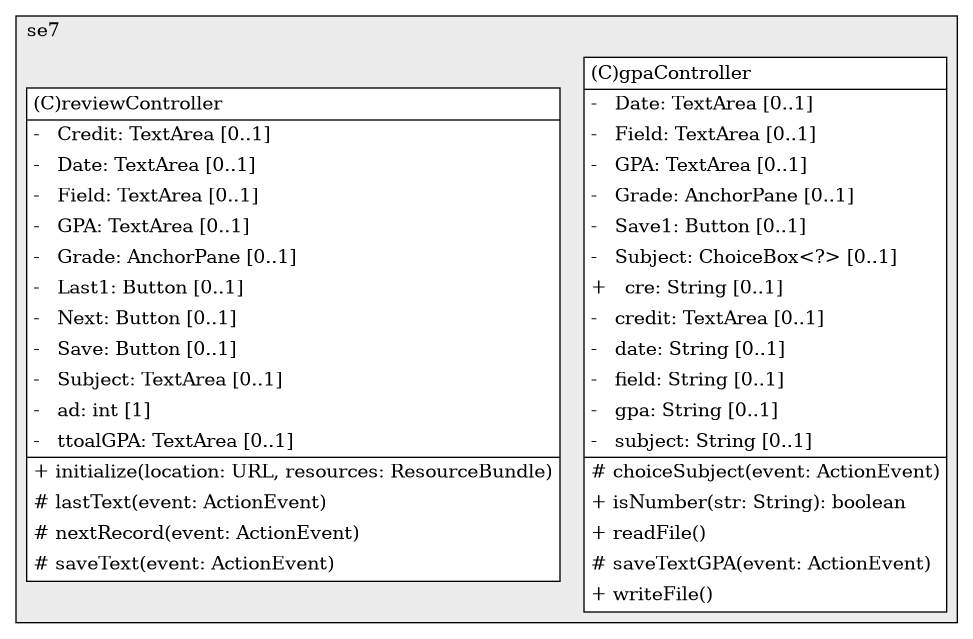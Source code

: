 @startuml

/' diagram meta data start
config=StructureConfiguration;
{
  "projectClassification": {
    "searchMode": "OpenProject", // OpenProject, AllProjects
    "includedProjects": "",
    "pathEndKeywords": "*.impl",
    "isClientPath": "",
    "isClientName": "",
    "isTestPath": "",
    "isTestName": "",
    "isMappingPath": "",
    "isMappingName": "",
    "isDataAccessPath": "",
    "isDataAccessName": "",
    "isDataStructurePath": "",
    "isDataStructureName": "",
    "isInterfaceStructuresPath": "",
    "isInterfaceStructuresName": "",
    "isEntryPointPath": "",
    "isEntryPointName": "",
    "treatFinalFieldsAsMandatory": false
  },
  "graphRestriction": {
    "classPackageExcludeFilter": "",
    "classPackageIncludeFilter": "",
    "classNameExcludeFilter": "",
    "classNameIncludeFilter": "",
    "methodNameExcludeFilter": "",
    "methodNameIncludeFilter": "",
    "removeByInheritance": "", // inheritance/annotation based filtering is done in a second step
    "removeByAnnotation": "",
    "removeByClassPackage": "", // cleanup the graph after inheritance/annotation based filtering is done
    "removeByClassName": "",
    "cutMappings": false,
    "cutEnum": true,
    "cutTests": true,
    "cutClient": true,
    "cutDataAccess": false,
    "cutInterfaceStructures": false,
    "cutDataStructures": false,
    "cutGetterAndSetter": true,
    "cutConstructors": true
  },
  "graphTraversal": {
    "forwardDepth": 6,
    "backwardDepth": 6,
    "classPackageExcludeFilter": "",
    "classPackageIncludeFilter": "",
    "classNameExcludeFilter": "",
    "classNameIncludeFilter": "",
    "methodNameExcludeFilter": "",
    "methodNameIncludeFilter": "",
    "hideMappings": false,
    "hideDataStructures": false,
    "hidePrivateMethods": true,
    "hideInterfaceCalls": true, // indirection: implementation -> interface (is hidden) -> implementation
    "onlyShowApplicationEntryPoints": false, // root node is included
    "useMethodCallsForStructureDiagram": "ForwardOnly" // ForwardOnly, BothDirections, No
  },
  "details": {
    "aggregation": "GroupByClass", // ByClass, GroupByClass, None
    "showClassGenericTypes": true,
    "showMethods": true,
    "showMethodParameterNames": true,
    "showMethodParameterTypes": true,
    "showMethodReturnType": true,
    "showPackageLevels": 2,
    "showDetailedClassStructure": true
  },
  "rootClass": "se7.reviewController",
  "extensionCallbackMethod": "" // qualified.class.name#methodName - signature: public static String method(String)
}
diagram meta data end '/



digraph g {
    rankdir="TB"
    splines=polyline
    

'nodes 
subgraph cluster_113701 { 
   	label=se7
	labeljust=l
	fillcolor="#ececec"
	style=filled
   
   gpaController113701[
	label=<<TABLE BORDER="1" CELLBORDER="0" CELLPADDING="4" CELLSPACING="0">
<TR><TD ALIGN="LEFT" >(C)gpaController</TD></TR>
<HR/>
<TR><TD ALIGN="LEFT" >-   Date: TextArea [0..1]</TD></TR>
<TR><TD ALIGN="LEFT" >-   Field: TextArea [0..1]</TD></TR>
<TR><TD ALIGN="LEFT" >-   GPA: TextArea [0..1]</TD></TR>
<TR><TD ALIGN="LEFT" >-   Grade: AnchorPane [0..1]</TD></TR>
<TR><TD ALIGN="LEFT" >-   Save1: Button [0..1]</TD></TR>
<TR><TD ALIGN="LEFT" >-   Subject: ChoiceBox&lt;?&gt; [0..1]</TD></TR>
<TR><TD ALIGN="LEFT" >+   cre: String [0..1]</TD></TR>
<TR><TD ALIGN="LEFT" >-   credit: TextArea [0..1]</TD></TR>
<TR><TD ALIGN="LEFT" >-   date: String [0..1]</TD></TR>
<TR><TD ALIGN="LEFT" >-   field: String [0..1]</TD></TR>
<TR><TD ALIGN="LEFT" >-   gpa: String [0..1]</TD></TR>
<TR><TD ALIGN="LEFT" >-   subject: String [0..1]</TD></TR>
<HR/>
<TR><TD ALIGN="LEFT" ># choiceSubject(event: ActionEvent)</TD></TR>
<TR><TD ALIGN="LEFT" >+ isNumber(str: String): boolean</TD></TR>
<TR><TD ALIGN="LEFT" >+ readFile()</TD></TR>
<TR><TD ALIGN="LEFT" ># saveTextGPA(event: ActionEvent)</TD></TR>
<TR><TD ALIGN="LEFT" >+ writeFile()</TD></TR>
</TABLE>>
	style=filled
	margin=0
	shape=plaintext
	fillcolor="#FFFFFF"
];

reviewController113701[
	label=<<TABLE BORDER="1" CELLBORDER="0" CELLPADDING="4" CELLSPACING="0">
<TR><TD ALIGN="LEFT" >(C)reviewController</TD></TR>
<HR/>
<TR><TD ALIGN="LEFT" >-   Credit: TextArea [0..1]</TD></TR>
<TR><TD ALIGN="LEFT" >-   Date: TextArea [0..1]</TD></TR>
<TR><TD ALIGN="LEFT" >-   Field: TextArea [0..1]</TD></TR>
<TR><TD ALIGN="LEFT" >-   GPA: TextArea [0..1]</TD></TR>
<TR><TD ALIGN="LEFT" >-   Grade: AnchorPane [0..1]</TD></TR>
<TR><TD ALIGN="LEFT" >-   Last1: Button [0..1]</TD></TR>
<TR><TD ALIGN="LEFT" >-   Next: Button [0..1]</TD></TR>
<TR><TD ALIGN="LEFT" >-   Save: Button [0..1]</TD></TR>
<TR><TD ALIGN="LEFT" >-   Subject: TextArea [0..1]</TD></TR>
<TR><TD ALIGN="LEFT" >-   ad: int [1]</TD></TR>
<TR><TD ALIGN="LEFT" >-   ttoalGPA: TextArea [0..1]</TD></TR>
<HR/>
<TR><TD ALIGN="LEFT" >+ initialize(location: URL, resources: ResourceBundle)</TD></TR>
<TR><TD ALIGN="LEFT" ># lastText(event: ActionEvent)</TD></TR>
<TR><TD ALIGN="LEFT" ># nextRecord(event: ActionEvent)</TD></TR>
<TR><TD ALIGN="LEFT" ># saveText(event: ActionEvent)</TD></TR>
</TABLE>>
	style=filled
	margin=0
	shape=plaintext
	fillcolor="#FFFFFF"
];
} 

'edges    

    
}
@enduml